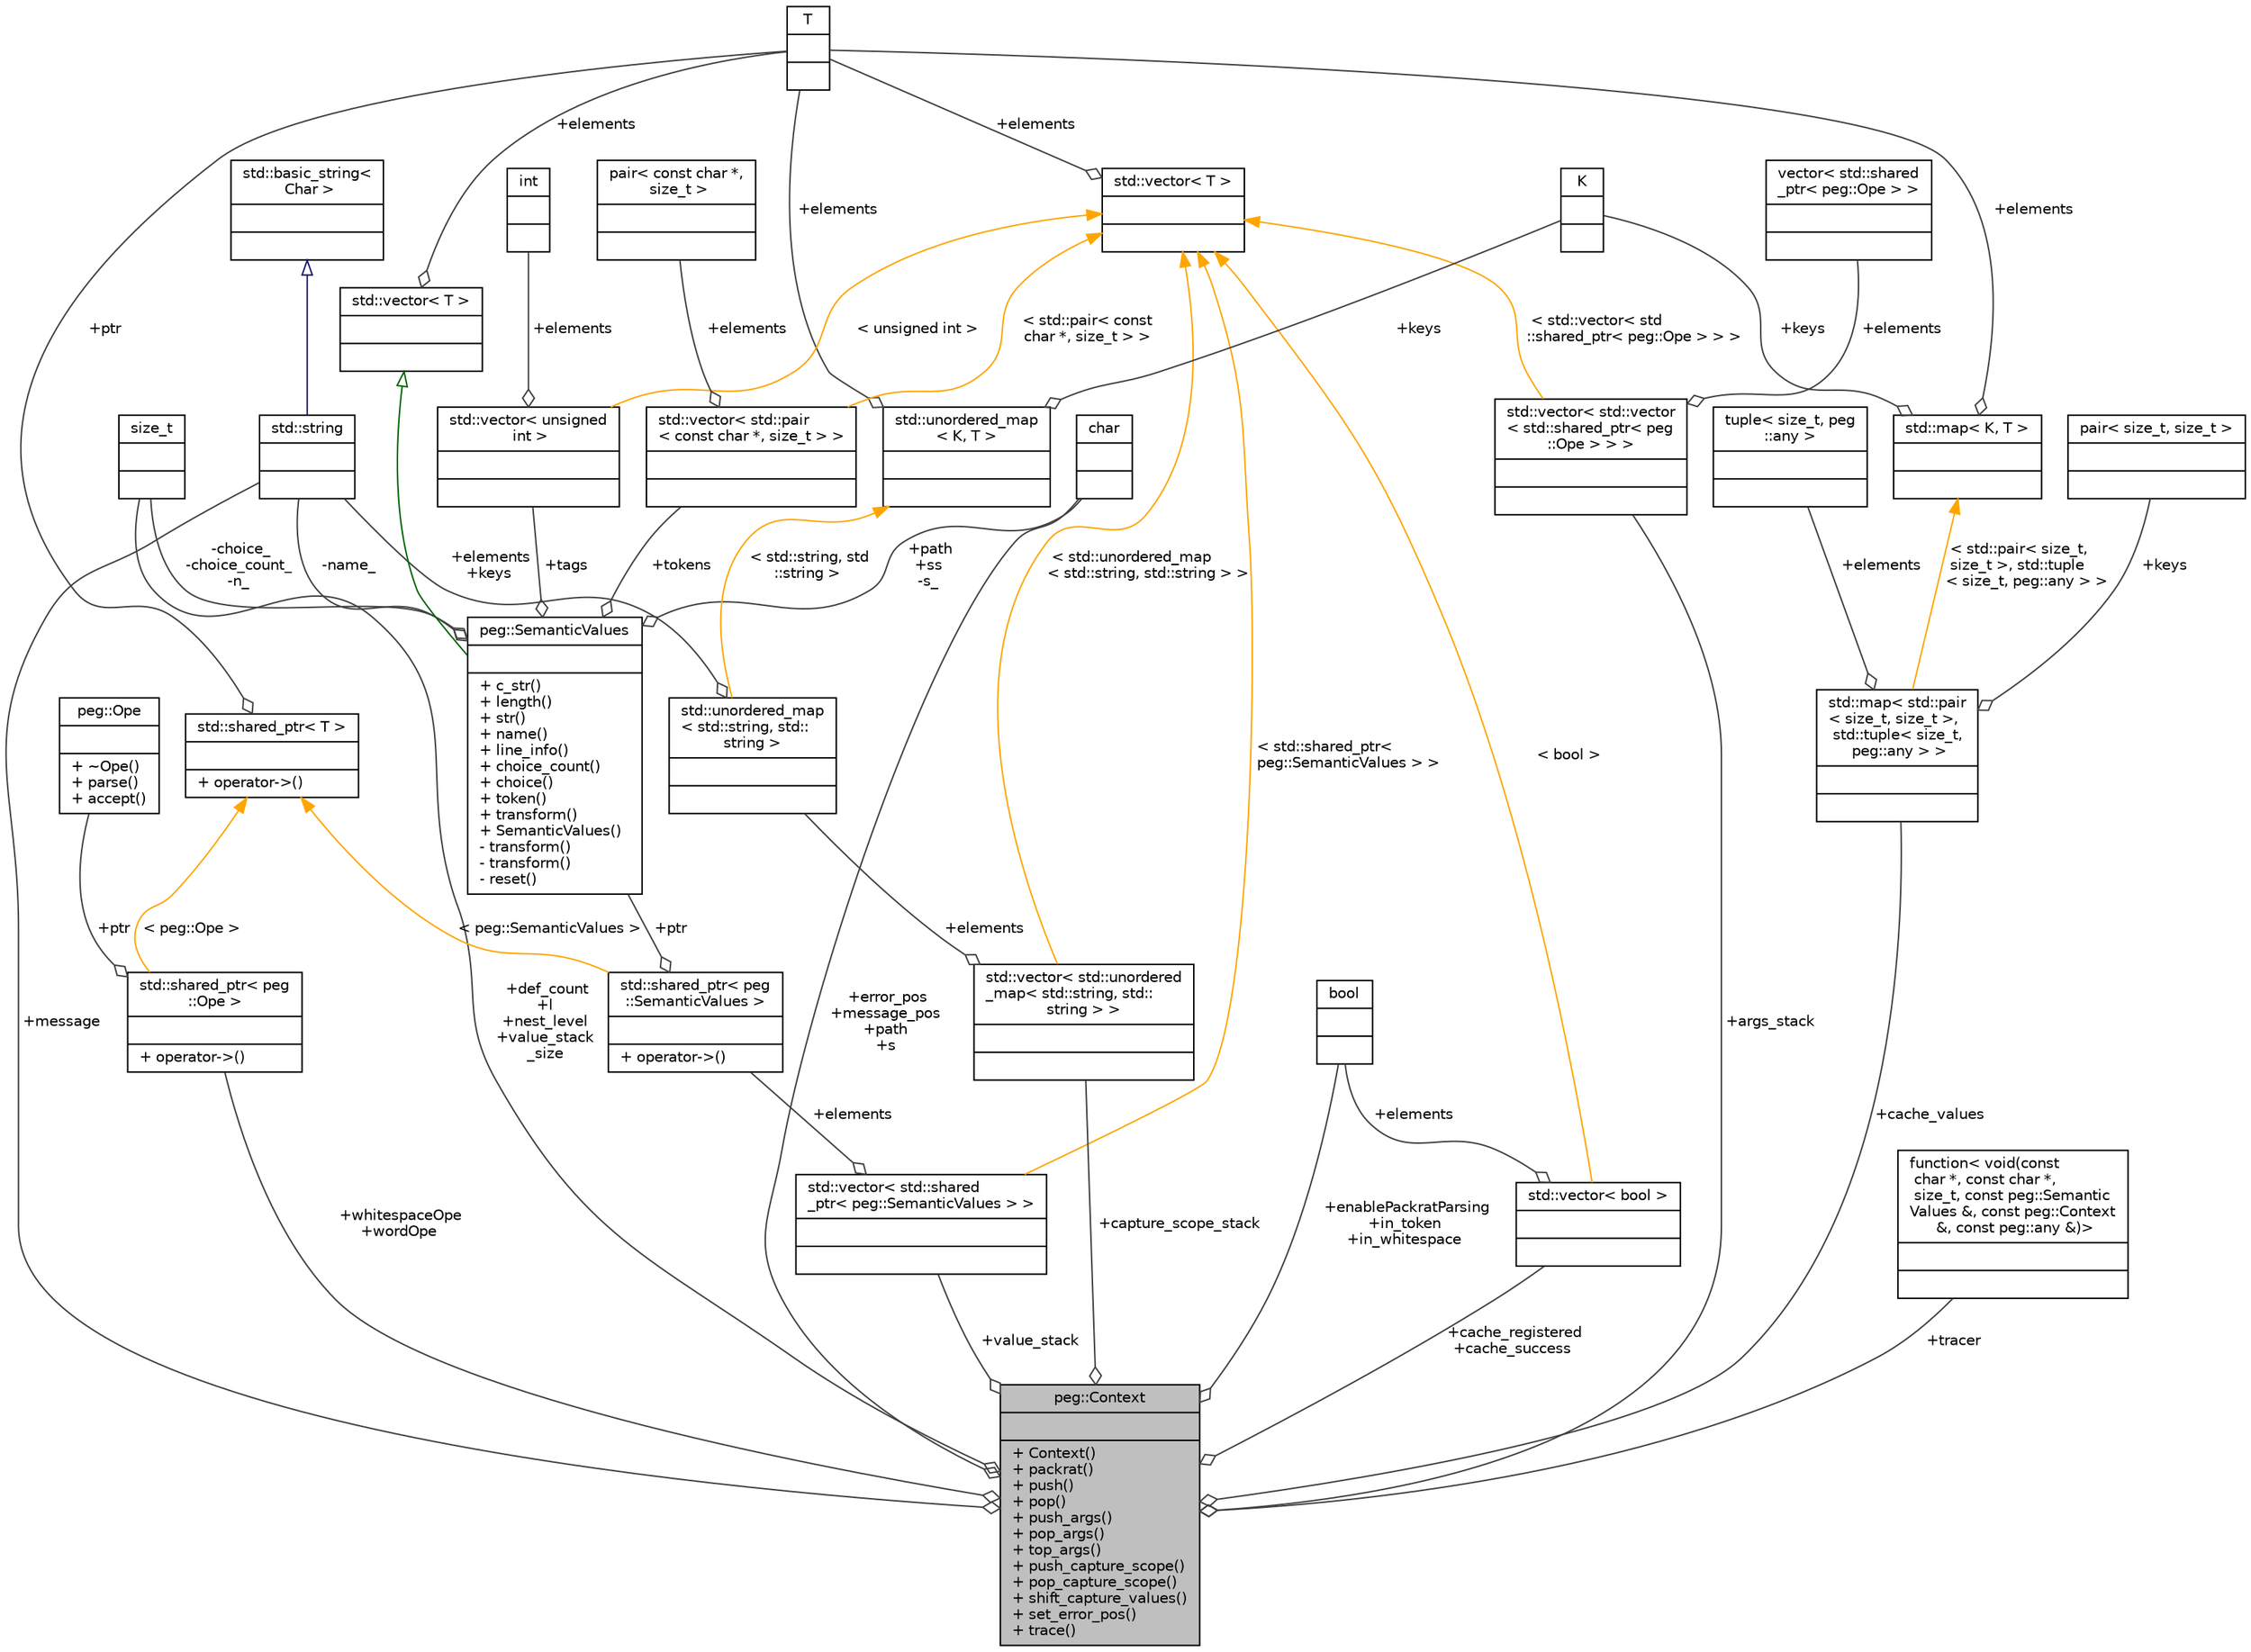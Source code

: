 digraph "peg::Context"
{
 // LATEX_PDF_SIZE
  edge [fontname="Helvetica",fontsize="10",labelfontname="Helvetica",labelfontsize="10"];
  node [fontname="Helvetica",fontsize="10",shape=record];
  Node1 [label="{peg::Context\n||+ Context()\l+ packrat()\l+ push()\l+ pop()\l+ push_args()\l+ pop_args()\l+ top_args()\l+ push_capture_scope()\l+ pop_capture_scope()\l+ shift_capture_values()\l+ set_error_pos()\l+ trace()\l}",height=0.2,width=0.4,color="black", fillcolor="grey75", style="filled", fontcolor="black",tooltip=" "];
  Node2 -> Node1 [color="grey25",fontsize="10",style="solid",label=" +error_pos\n+message_pos\n+path\n+s" ,arrowhead="odiamond"];
  Node2 [label="{char\n||}",height=0.2,width=0.4,color="black", fillcolor="white", style="filled",tooltip=" "];
  Node3 -> Node1 [color="grey25",fontsize="10",style="solid",label=" +def_count\n+l\n+nest_level\n+value_stack\l_size" ,arrowhead="odiamond"];
  Node3 [label="{size_t\n||}",height=0.2,width=0.4,color="black", fillcolor="white", style="filled",tooltip=" "];
  Node4 -> Node1 [color="grey25",fontsize="10",style="solid",label=" +message" ,arrowhead="odiamond"];
  Node4 [label="{std::string\n||}",height=0.2,width=0.4,color="black", fillcolor="white", style="filled",tooltip=" "];
  Node5 -> Node4 [dir="back",color="midnightblue",fontsize="10",style="solid",arrowtail="onormal"];
  Node5 [label="{std::basic_string\<\l Char \>\n||}",height=0.2,width=0.4,color="black", fillcolor="white", style="filled",tooltip=" "];
  Node6 -> Node1 [color="grey25",fontsize="10",style="solid",label=" +value_stack" ,arrowhead="odiamond"];
  Node6 [label="{std::vector\< std::shared\l_ptr\< peg::SemanticValues \> \>\n||}",height=0.2,width=0.4,color="black", fillcolor="white", style="filled",tooltip=" "];
  Node7 -> Node6 [color="grey25",fontsize="10",style="solid",label=" +elements" ,arrowhead="odiamond"];
  Node7 [label="{std::shared_ptr\< peg\l::SemanticValues \>\n||+ operator-\>()\l}",height=0.2,width=0.4,color="black", fillcolor="white", style="filled",tooltip=" "];
  Node8 -> Node7 [color="grey25",fontsize="10",style="solid",label=" +ptr" ,arrowhead="odiamond"];
  Node8 [label="{peg::SemanticValues\n||+ c_str()\l+ length()\l+ str()\l+ name()\l+ line_info()\l+ choice_count()\l+ choice()\l+ token()\l+ transform()\l+ SemanticValues()\l- transform()\l- transform()\l- reset()\l}",height=0.2,width=0.4,color="black", fillcolor="white", style="filled",URL="$structpeg_1_1SemanticValues.html",tooltip=" "];
  Node9 -> Node8 [dir="back",color="darkgreen",fontsize="10",style="solid",arrowtail="onormal"];
  Node9 [label="{std::vector\< T \>\n||}",height=0.2,width=0.4,color="black", fillcolor="white", style="filled",tooltip=" "];
  Node10 -> Node9 [color="grey25",fontsize="10",style="solid",label=" +elements" ,arrowhead="odiamond"];
  Node10 [label="{T\n||}",height=0.2,width=0.4,color="black", fillcolor="white", style="filled",tooltip=" "];
  Node2 -> Node8 [color="grey25",fontsize="10",style="solid",label=" +path\n+ss\n-s_" ,arrowhead="odiamond"];
  Node11 -> Node8 [color="grey25",fontsize="10",style="solid",label=" +tags" ,arrowhead="odiamond"];
  Node11 [label="{std::vector\< unsigned\l int \>\n||}",height=0.2,width=0.4,color="black", fillcolor="white", style="filled",tooltip=" "];
  Node12 -> Node11 [color="grey25",fontsize="10",style="solid",label=" +elements" ,arrowhead="odiamond"];
  Node12 [label="{int\n||}",height=0.2,width=0.4,color="black", fillcolor="white", style="filled",tooltip=" "];
  Node13 -> Node11 [dir="back",color="orange",fontsize="10",style="solid",label=" \< unsigned int \>" ];
  Node13 [label="{std::vector\< T \>\n||}",height=0.2,width=0.4,color="black", fillcolor="white", style="filled",tooltip=" "];
  Node10 -> Node13 [color="grey25",fontsize="10",style="solid",label=" +elements" ,arrowhead="odiamond"];
  Node14 -> Node8 [color="grey25",fontsize="10",style="solid",label=" +tokens" ,arrowhead="odiamond"];
  Node14 [label="{std::vector\< std::pair\l\< const char *, size_t \> \>\n||}",height=0.2,width=0.4,color="black", fillcolor="white", style="filled",tooltip=" "];
  Node15 -> Node14 [color="grey25",fontsize="10",style="solid",label=" +elements" ,arrowhead="odiamond"];
  Node15 [label="{pair\< const char *,\l size_t \>\n||}",height=0.2,width=0.4,color="black", fillcolor="white", style="filled",tooltip=" "];
  Node13 -> Node14 [dir="back",color="orange",fontsize="10",style="solid",label=" \< std::pair\< const\l char *, size_t \> \>" ];
  Node3 -> Node8 [color="grey25",fontsize="10",style="solid",label=" -choice_\n-choice_count_\n-n_" ,arrowhead="odiamond"];
  Node4 -> Node8 [color="grey25",fontsize="10",style="solid",label=" -name_" ,arrowhead="odiamond"];
  Node16 -> Node7 [dir="back",color="orange",fontsize="10",style="solid",label=" \< peg::SemanticValues \>" ];
  Node16 [label="{std::shared_ptr\< T \>\n||+ operator-\>()\l}",height=0.2,width=0.4,color="black", fillcolor="white", style="filled",tooltip=" "];
  Node10 -> Node16 [color="grey25",fontsize="10",style="solid",label=" +ptr" ,arrowhead="odiamond"];
  Node13 -> Node6 [dir="back",color="orange",fontsize="10",style="solid",label=" \< std::shared_ptr\<\l peg::SemanticValues \> \>" ];
  Node17 -> Node1 [color="grey25",fontsize="10",style="solid",label=" +args_stack" ,arrowhead="odiamond"];
  Node17 [label="{std::vector\< std::vector\l\< std::shared_ptr\< peg\l::Ope \> \> \>\n||}",height=0.2,width=0.4,color="black", fillcolor="white", style="filled",tooltip=" "];
  Node18 -> Node17 [color="grey25",fontsize="10",style="solid",label=" +elements" ,arrowhead="odiamond"];
  Node18 [label="{vector\< std::shared\l_ptr\< peg::Ope \> \>\n||}",height=0.2,width=0.4,color="black", fillcolor="white", style="filled",tooltip=" "];
  Node13 -> Node17 [dir="back",color="orange",fontsize="10",style="solid",label=" \< std::vector\< std\l::shared_ptr\< peg::Ope \> \> \>" ];
  Node19 -> Node1 [color="grey25",fontsize="10",style="solid",label=" +enablePackratParsing\n+in_token\n+in_whitespace" ,arrowhead="odiamond"];
  Node19 [label="{bool\n||}",height=0.2,width=0.4,color="black", fillcolor="white", style="filled",tooltip=" "];
  Node20 -> Node1 [color="grey25",fontsize="10",style="solid",label=" +whitespaceOpe\n+wordOpe" ,arrowhead="odiamond"];
  Node20 [label="{std::shared_ptr\< peg\l::Ope \>\n||+ operator-\>()\l}",height=0.2,width=0.4,color="black", fillcolor="white", style="filled",tooltip=" "];
  Node21 -> Node20 [color="grey25",fontsize="10",style="solid",label=" +ptr" ,arrowhead="odiamond"];
  Node21 [label="{peg::Ope\n||+ ~Ope()\l+ parse()\l+ accept()\l}",height=0.2,width=0.4,color="black", fillcolor="white", style="filled",URL="$classpeg_1_1Ope.html",tooltip=" "];
  Node16 -> Node20 [dir="back",color="orange",fontsize="10",style="solid",label=" \< peg::Ope \>" ];
  Node22 -> Node1 [color="grey25",fontsize="10",style="solid",label=" +capture_scope_stack" ,arrowhead="odiamond"];
  Node22 [label="{std::vector\< std::unordered\l_map\< std::string, std::\lstring \> \>\n||}",height=0.2,width=0.4,color="black", fillcolor="white", style="filled",tooltip=" "];
  Node23 -> Node22 [color="grey25",fontsize="10",style="solid",label=" +elements" ,arrowhead="odiamond"];
  Node23 [label="{std::unordered_map\l\< std::string, std::\lstring \>\n||}",height=0.2,width=0.4,color="black", fillcolor="white", style="filled",tooltip=" "];
  Node4 -> Node23 [color="grey25",fontsize="10",style="solid",label=" +elements\n+keys" ,arrowhead="odiamond"];
  Node24 -> Node23 [dir="back",color="orange",fontsize="10",style="solid",label=" \< std::string, std\l::string \>" ];
  Node24 [label="{std::unordered_map\l\< K, T \>\n||}",height=0.2,width=0.4,color="black", fillcolor="white", style="filled",tooltip=" "];
  Node25 -> Node24 [color="grey25",fontsize="10",style="solid",label=" +keys" ,arrowhead="odiamond"];
  Node25 [label="{K\n||}",height=0.2,width=0.4,color="black", fillcolor="white", style="filled",tooltip=" "];
  Node10 -> Node24 [color="grey25",fontsize="10",style="solid",label=" +elements" ,arrowhead="odiamond"];
  Node13 -> Node22 [dir="back",color="orange",fontsize="10",style="solid",label=" \< std::unordered_map\l\< std::string, std::string \> \>" ];
  Node26 -> Node1 [color="grey25",fontsize="10",style="solid",label=" +cache_registered\n+cache_success" ,arrowhead="odiamond"];
  Node26 [label="{std::vector\< bool \>\n||}",height=0.2,width=0.4,color="black", fillcolor="white", style="filled",tooltip=" "];
  Node19 -> Node26 [color="grey25",fontsize="10",style="solid",label=" +elements" ,arrowhead="odiamond"];
  Node13 -> Node26 [dir="back",color="orange",fontsize="10",style="solid",label=" \< bool \>" ];
  Node27 -> Node1 [color="grey25",fontsize="10",style="solid",label=" +cache_values" ,arrowhead="odiamond"];
  Node27 [label="{std::map\< std::pair\l\< size_t, size_t \>,\l std::tuple\< size_t,\l peg::any \> \>\n||}",height=0.2,width=0.4,color="black", fillcolor="white", style="filled",tooltip=" "];
  Node28 -> Node27 [color="grey25",fontsize="10",style="solid",label=" +keys" ,arrowhead="odiamond"];
  Node28 [label="{pair\< size_t, size_t \>\n||}",height=0.2,width=0.4,color="black", fillcolor="white", style="filled",tooltip=" "];
  Node29 -> Node27 [color="grey25",fontsize="10",style="solid",label=" +elements" ,arrowhead="odiamond"];
  Node29 [label="{tuple\< size_t, peg\l::any \>\n||}",height=0.2,width=0.4,color="black", fillcolor="white", style="filled",tooltip=" "];
  Node30 -> Node27 [dir="back",color="orange",fontsize="10",style="solid",label=" \< std::pair\< size_t,\l size_t \>, std::tuple\l\< size_t, peg::any \> \>" ];
  Node30 [label="{std::map\< K, T \>\n||}",height=0.2,width=0.4,color="black", fillcolor="white", style="filled",tooltip=" "];
  Node25 -> Node30 [color="grey25",fontsize="10",style="solid",label=" +keys" ,arrowhead="odiamond"];
  Node10 -> Node30 [color="grey25",fontsize="10",style="solid",label=" +elements" ,arrowhead="odiamond"];
  Node31 -> Node1 [color="grey25",fontsize="10",style="solid",label=" +tracer" ,arrowhead="odiamond"];
  Node31 [label="{function\< void(const\l char *, const char *,\l size_t, const peg::Semantic\lValues &, const peg::Context\l &, const peg::any &)\>\n||}",height=0.2,width=0.4,color="black", fillcolor="white", style="filled",tooltip=" "];
}
